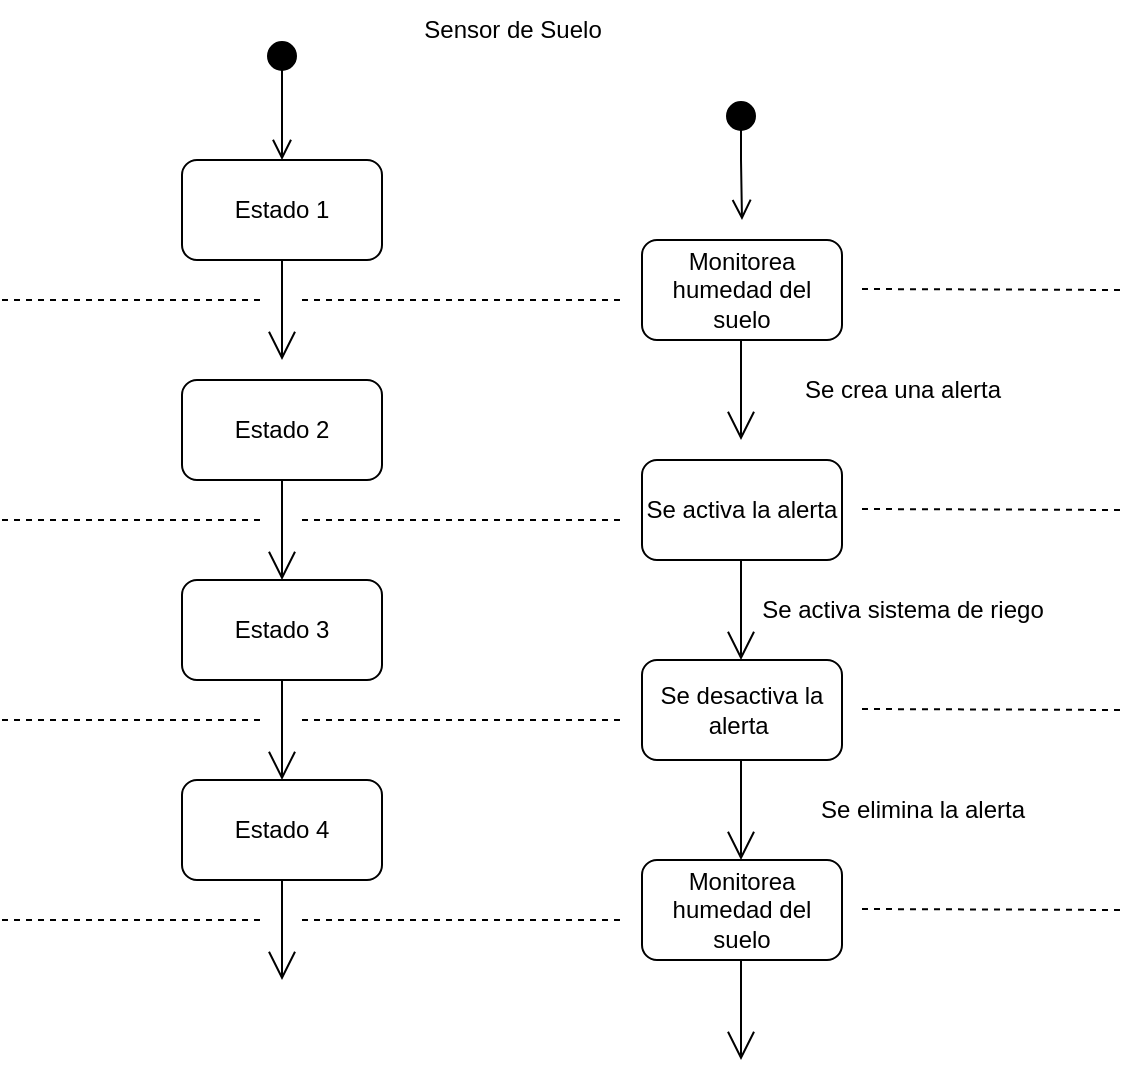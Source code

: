 <mxfile version="21.3.2" type="device">
  <diagram name="Page-1" id="e7e014a7-5840-1c2e-5031-d8a46d1fe8dd">
    <mxGraphModel dx="712" dy="786" grid="1" gridSize="10" guides="1" tooltips="1" connect="1" arrows="1" fold="1" page="1" pageScale="1" pageWidth="1169" pageHeight="826" background="none" math="0" shadow="0">
      <root>
        <mxCell id="0" />
        <mxCell id="1" parent="0" />
        <mxCell id="n-K4rKe29Tg8tYZz-lkn-41" value="" style="html=1;verticalAlign=bottom;startArrow=circle;startFill=1;endArrow=open;startSize=6;endSize=8;edgeStyle=elbowEdgeStyle;elbow=vertical;curved=0;rounded=0;" parent="1" edge="1">
          <mxGeometry width="80" relative="1" as="geometry">
            <mxPoint x="300" y="220" as="sourcePoint" />
            <mxPoint x="300" y="280" as="targetPoint" />
          </mxGeometry>
        </mxCell>
        <mxCell id="n-K4rKe29Tg8tYZz-lkn-42" value="Estado 1" style="rounded=1;whiteSpace=wrap;html=1;" parent="1" vertex="1">
          <mxGeometry x="250" y="280" width="100" height="50" as="geometry" />
        </mxCell>
        <mxCell id="n-K4rKe29Tg8tYZz-lkn-43" value="" style="html=1;verticalAlign=bottom;startArrow=circle;startFill=1;endArrow=open;startSize=6;endSize=8;edgeStyle=elbowEdgeStyle;elbow=vertical;curved=0;rounded=0;" parent="1" edge="1">
          <mxGeometry width="80" relative="1" as="geometry">
            <mxPoint x="529.5" y="250" as="sourcePoint" />
            <mxPoint x="530" y="310" as="targetPoint" />
            <Array as="points">
              <mxPoint x="519.5" y="280" />
            </Array>
          </mxGeometry>
        </mxCell>
        <mxCell id="n-K4rKe29Tg8tYZz-lkn-44" value="Monitorea humedad del suelo" style="rounded=1;whiteSpace=wrap;html=1;" parent="1" vertex="1">
          <mxGeometry x="480" y="320" width="100" height="50" as="geometry" />
        </mxCell>
        <mxCell id="n-K4rKe29Tg8tYZz-lkn-45" value="" style="endArrow=none;dashed=1;html=1;rounded=0;" parent="1" edge="1">
          <mxGeometry width="50" height="50" relative="1" as="geometry">
            <mxPoint x="310" y="350" as="sourcePoint" />
            <mxPoint x="470" y="350" as="targetPoint" />
          </mxGeometry>
        </mxCell>
        <mxCell id="n-K4rKe29Tg8tYZz-lkn-46" value="" style="endArrow=none;dashed=1;html=1;rounded=0;" parent="1" edge="1">
          <mxGeometry width="50" height="50" relative="1" as="geometry">
            <mxPoint x="590" y="344.5" as="sourcePoint" />
            <mxPoint x="720" y="345" as="targetPoint" />
          </mxGeometry>
        </mxCell>
        <mxCell id="n-K4rKe29Tg8tYZz-lkn-48" value="Sensor de Suelo" style="text;html=1;align=center;verticalAlign=middle;resizable=0;points=[];autosize=1;strokeColor=none;fillColor=none;" parent="1" vertex="1">
          <mxGeometry x="360" y="200" width="110" height="30" as="geometry" />
        </mxCell>
        <mxCell id="n-K4rKe29Tg8tYZz-lkn-50" value="" style="endArrow=open;endFill=1;endSize=12;html=1;rounded=0;exitX=0.5;exitY=1;exitDx=0;exitDy=0;" parent="1" source="n-K4rKe29Tg8tYZz-lkn-42" edge="1">
          <mxGeometry width="160" relative="1" as="geometry">
            <mxPoint x="430" y="470" as="sourcePoint" />
            <mxPoint x="300" y="380" as="targetPoint" />
          </mxGeometry>
        </mxCell>
        <mxCell id="n-K4rKe29Tg8tYZz-lkn-51" value="" style="endArrow=none;dashed=1;html=1;rounded=0;" parent="1" edge="1">
          <mxGeometry width="50" height="50" relative="1" as="geometry">
            <mxPoint x="160" y="350" as="sourcePoint" />
            <mxPoint x="290" y="350" as="targetPoint" />
          </mxGeometry>
        </mxCell>
        <mxCell id="n-K4rKe29Tg8tYZz-lkn-53" value="Estado 2" style="rounded=1;whiteSpace=wrap;html=1;" parent="1" vertex="1">
          <mxGeometry x="250" y="390" width="100" height="50" as="geometry" />
        </mxCell>
        <mxCell id="n-K4rKe29Tg8tYZz-lkn-55" value="Se activa la alerta" style="rounded=1;whiteSpace=wrap;html=1;" parent="1" vertex="1">
          <mxGeometry x="480" y="430" width="100" height="50" as="geometry" />
        </mxCell>
        <mxCell id="n-K4rKe29Tg8tYZz-lkn-56" value="" style="endArrow=none;dashed=1;html=1;rounded=0;" parent="1" edge="1">
          <mxGeometry width="50" height="50" relative="1" as="geometry">
            <mxPoint x="310" y="460" as="sourcePoint" />
            <mxPoint x="470" y="460" as="targetPoint" />
          </mxGeometry>
        </mxCell>
        <mxCell id="n-K4rKe29Tg8tYZz-lkn-57" value="" style="endArrow=none;dashed=1;html=1;rounded=0;" parent="1" edge="1">
          <mxGeometry width="50" height="50" relative="1" as="geometry">
            <mxPoint x="590" y="454.5" as="sourcePoint" />
            <mxPoint x="720" y="455" as="targetPoint" />
          </mxGeometry>
        </mxCell>
        <mxCell id="n-K4rKe29Tg8tYZz-lkn-58" value="" style="endArrow=open;endFill=1;endSize=12;html=1;rounded=0;exitX=0.5;exitY=1;exitDx=0;exitDy=0;" parent="1" source="n-K4rKe29Tg8tYZz-lkn-53" edge="1">
          <mxGeometry width="160" relative="1" as="geometry">
            <mxPoint x="430" y="580" as="sourcePoint" />
            <mxPoint x="300" y="490" as="targetPoint" />
          </mxGeometry>
        </mxCell>
        <mxCell id="n-K4rKe29Tg8tYZz-lkn-59" value="" style="endArrow=none;dashed=1;html=1;rounded=0;" parent="1" edge="1">
          <mxGeometry width="50" height="50" relative="1" as="geometry">
            <mxPoint x="160" y="460" as="sourcePoint" />
            <mxPoint x="290" y="460" as="targetPoint" />
          </mxGeometry>
        </mxCell>
        <mxCell id="n-K4rKe29Tg8tYZz-lkn-60" value="" style="endArrow=open;endFill=1;endSize=12;html=1;rounded=0;exitX=0.5;exitY=1;exitDx=0;exitDy=0;" parent="1" edge="1">
          <mxGeometry width="160" relative="1" as="geometry">
            <mxPoint x="529.5" y="370" as="sourcePoint" />
            <mxPoint x="529.5" y="420" as="targetPoint" />
          </mxGeometry>
        </mxCell>
        <mxCell id="n-K4rKe29Tg8tYZz-lkn-61" value="" style="endArrow=open;endFill=1;endSize=12;html=1;rounded=0;exitX=0.5;exitY=1;exitDx=0;exitDy=0;" parent="1" edge="1">
          <mxGeometry width="160" relative="1" as="geometry">
            <mxPoint x="529.5" y="480" as="sourcePoint" />
            <mxPoint x="529.5" y="530" as="targetPoint" />
          </mxGeometry>
        </mxCell>
        <mxCell id="n-K4rKe29Tg8tYZz-lkn-62" value="Estado 3" style="rounded=1;whiteSpace=wrap;html=1;" parent="1" vertex="1">
          <mxGeometry x="250" y="490" width="100" height="50" as="geometry" />
        </mxCell>
        <mxCell id="n-K4rKe29Tg8tYZz-lkn-63" value="Se desactiva la alerta&amp;nbsp;" style="rounded=1;whiteSpace=wrap;html=1;" parent="1" vertex="1">
          <mxGeometry x="480" y="530" width="100" height="50" as="geometry" />
        </mxCell>
        <mxCell id="n-K4rKe29Tg8tYZz-lkn-64" value="" style="endArrow=none;dashed=1;html=1;rounded=0;" parent="1" edge="1">
          <mxGeometry width="50" height="50" relative="1" as="geometry">
            <mxPoint x="310" y="560" as="sourcePoint" />
            <mxPoint x="470" y="560" as="targetPoint" />
          </mxGeometry>
        </mxCell>
        <mxCell id="n-K4rKe29Tg8tYZz-lkn-65" value="" style="endArrow=none;dashed=1;html=1;rounded=0;" parent="1" edge="1">
          <mxGeometry width="50" height="50" relative="1" as="geometry">
            <mxPoint x="590" y="554.5" as="sourcePoint" />
            <mxPoint x="720" y="555" as="targetPoint" />
          </mxGeometry>
        </mxCell>
        <mxCell id="n-K4rKe29Tg8tYZz-lkn-66" value="" style="endArrow=open;endFill=1;endSize=12;html=1;rounded=0;exitX=0.5;exitY=1;exitDx=0;exitDy=0;" parent="1" source="n-K4rKe29Tg8tYZz-lkn-62" edge="1">
          <mxGeometry width="160" relative="1" as="geometry">
            <mxPoint x="430" y="680" as="sourcePoint" />
            <mxPoint x="300" y="590" as="targetPoint" />
          </mxGeometry>
        </mxCell>
        <mxCell id="n-K4rKe29Tg8tYZz-lkn-67" value="" style="endArrow=none;dashed=1;html=1;rounded=0;" parent="1" edge="1">
          <mxGeometry width="50" height="50" relative="1" as="geometry">
            <mxPoint x="160" y="560" as="sourcePoint" />
            <mxPoint x="290" y="560" as="targetPoint" />
          </mxGeometry>
        </mxCell>
        <mxCell id="n-K4rKe29Tg8tYZz-lkn-68" value="" style="endArrow=open;endFill=1;endSize=12;html=1;rounded=0;exitX=0.5;exitY=1;exitDx=0;exitDy=0;" parent="1" edge="1">
          <mxGeometry width="160" relative="1" as="geometry">
            <mxPoint x="529.5" y="580" as="sourcePoint" />
            <mxPoint x="529.5" y="630" as="targetPoint" />
          </mxGeometry>
        </mxCell>
        <mxCell id="n-K4rKe29Tg8tYZz-lkn-69" value="Estado 4" style="rounded=1;whiteSpace=wrap;html=1;" parent="1" vertex="1">
          <mxGeometry x="250" y="590" width="100" height="50" as="geometry" />
        </mxCell>
        <mxCell id="n-K4rKe29Tg8tYZz-lkn-70" value="Monitorea humedad del suelo" style="rounded=1;whiteSpace=wrap;html=1;" parent="1" vertex="1">
          <mxGeometry x="480" y="630" width="100" height="50" as="geometry" />
        </mxCell>
        <mxCell id="n-K4rKe29Tg8tYZz-lkn-71" value="" style="endArrow=none;dashed=1;html=1;rounded=0;" parent="1" edge="1">
          <mxGeometry width="50" height="50" relative="1" as="geometry">
            <mxPoint x="310" y="660" as="sourcePoint" />
            <mxPoint x="470" y="660" as="targetPoint" />
          </mxGeometry>
        </mxCell>
        <mxCell id="n-K4rKe29Tg8tYZz-lkn-72" value="" style="endArrow=none;dashed=1;html=1;rounded=0;" parent="1" edge="1">
          <mxGeometry width="50" height="50" relative="1" as="geometry">
            <mxPoint x="590" y="654.5" as="sourcePoint" />
            <mxPoint x="720" y="655" as="targetPoint" />
          </mxGeometry>
        </mxCell>
        <mxCell id="n-K4rKe29Tg8tYZz-lkn-73" value="" style="endArrow=open;endFill=1;endSize=12;html=1;rounded=0;exitX=0.5;exitY=1;exitDx=0;exitDy=0;" parent="1" source="n-K4rKe29Tg8tYZz-lkn-69" edge="1">
          <mxGeometry width="160" relative="1" as="geometry">
            <mxPoint x="430" y="780" as="sourcePoint" />
            <mxPoint x="300" y="690" as="targetPoint" />
          </mxGeometry>
        </mxCell>
        <mxCell id="n-K4rKe29Tg8tYZz-lkn-74" value="" style="endArrow=none;dashed=1;html=1;rounded=0;" parent="1" edge="1">
          <mxGeometry width="50" height="50" relative="1" as="geometry">
            <mxPoint x="160" y="660" as="sourcePoint" />
            <mxPoint x="290" y="660" as="targetPoint" />
          </mxGeometry>
        </mxCell>
        <mxCell id="n-K4rKe29Tg8tYZz-lkn-75" value="" style="endArrow=open;endFill=1;endSize=12;html=1;rounded=0;exitX=0.5;exitY=1;exitDx=0;exitDy=0;" parent="1" edge="1">
          <mxGeometry width="160" relative="1" as="geometry">
            <mxPoint x="529.5" y="680" as="sourcePoint" />
            <mxPoint x="529.5" y="730" as="targetPoint" />
          </mxGeometry>
        </mxCell>
        <mxCell id="CKGxSvTKyoznKoUGX3KP-2" value="Se crea una alerta" style="text;html=1;align=center;verticalAlign=middle;resizable=0;points=[];autosize=1;strokeColor=none;fillColor=none;" vertex="1" parent="1">
          <mxGeometry x="550" y="380" width="120" height="30" as="geometry" />
        </mxCell>
        <mxCell id="CKGxSvTKyoznKoUGX3KP-3" value="Se activa sistema de riego" style="text;html=1;align=center;verticalAlign=middle;resizable=0;points=[];autosize=1;strokeColor=none;fillColor=none;" vertex="1" parent="1">
          <mxGeometry x="530" y="490" width="160" height="30" as="geometry" />
        </mxCell>
        <mxCell id="CKGxSvTKyoznKoUGX3KP-4" value="Se elimina la alerta" style="text;html=1;align=center;verticalAlign=middle;resizable=0;points=[];autosize=1;strokeColor=none;fillColor=none;" vertex="1" parent="1">
          <mxGeometry x="555" y="590" width="130" height="30" as="geometry" />
        </mxCell>
      </root>
    </mxGraphModel>
  </diagram>
</mxfile>
